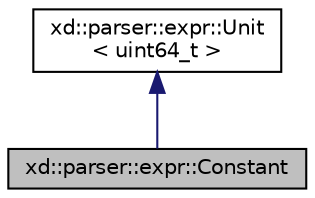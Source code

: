 digraph "xd::parser::expr::Constant"
{
  edge [fontname="Helvetica",fontsize="10",labelfontname="Helvetica",labelfontsize="10"];
  node [fontname="Helvetica",fontsize="10",shape=record];
  Node0 [label="xd::parser::expr::Constant",height=0.2,width=0.4,color="black", fillcolor="grey75", style="filled", fontcolor="black"];
  Node1 -> Node0 [dir="back",color="midnightblue",fontsize="10",style="solid",fontname="Helvetica"];
  Node1 [label="xd::parser::expr::Unit\l\< uint64_t \>",height=0.2,width=0.4,color="black", fillcolor="white", style="filled",URL="$structxd_1_1parser_1_1expr_1_1_unit.html"];
}
